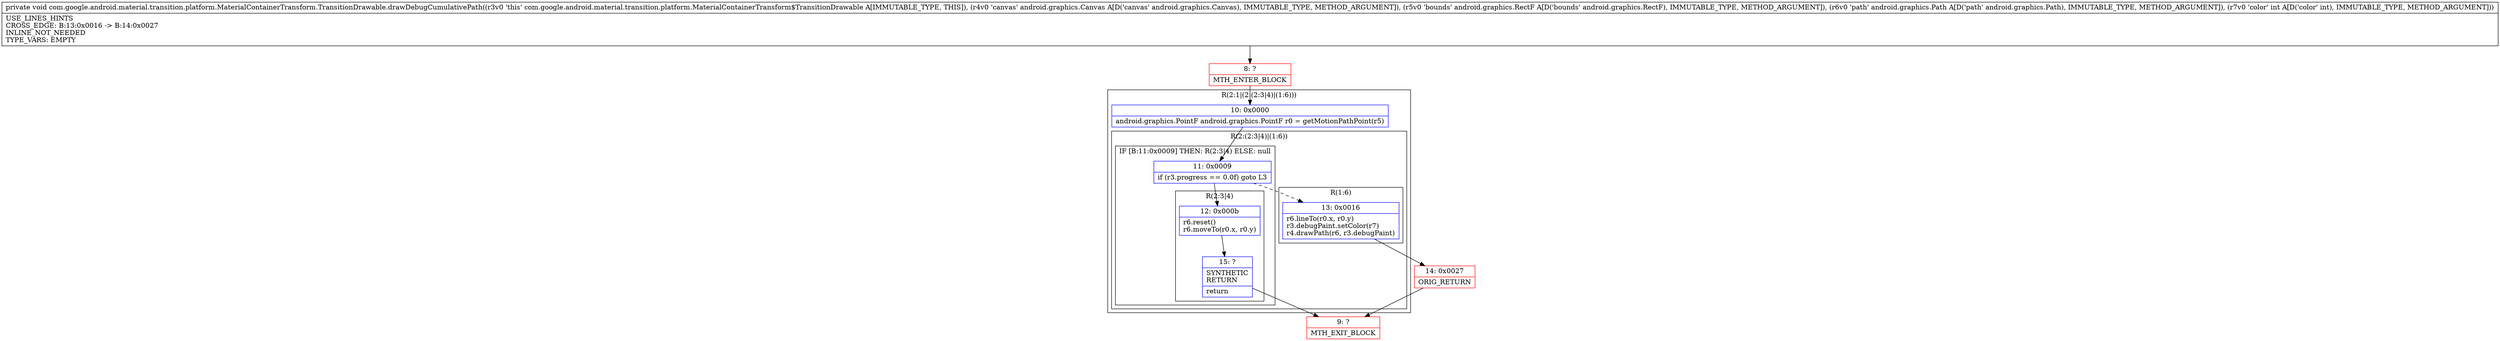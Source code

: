 digraph "CFG forcom.google.android.material.transition.platform.MaterialContainerTransform.TransitionDrawable.drawDebugCumulativePath(Landroid\/graphics\/Canvas;Landroid\/graphics\/RectF;Landroid\/graphics\/Path;I)V" {
subgraph cluster_Region_1339792733 {
label = "R(2:1|(2:(2:3|4)|(1:6)))";
node [shape=record,color=blue];
Node_10 [shape=record,label="{10\:\ 0x0000|android.graphics.PointF android.graphics.PointF r0 = getMotionPathPoint(r5)\l}"];
subgraph cluster_Region_1628697379 {
label = "R(2:(2:3|4)|(1:6))";
node [shape=record,color=blue];
subgraph cluster_IfRegion_692739508 {
label = "IF [B:11:0x0009] THEN: R(2:3|4) ELSE: null";
node [shape=record,color=blue];
Node_11 [shape=record,label="{11\:\ 0x0009|if (r3.progress == 0.0f) goto L3\l}"];
subgraph cluster_Region_1013369684 {
label = "R(2:3|4)";
node [shape=record,color=blue];
Node_12 [shape=record,label="{12\:\ 0x000b|r6.reset()\lr6.moveTo(r0.x, r0.y)\l}"];
Node_15 [shape=record,label="{15\:\ ?|SYNTHETIC\lRETURN\l|return\l}"];
}
}
subgraph cluster_Region_573225133 {
label = "R(1:6)";
node [shape=record,color=blue];
Node_13 [shape=record,label="{13\:\ 0x0016|r6.lineTo(r0.x, r0.y)\lr3.debugPaint.setColor(r7)\lr4.drawPath(r6, r3.debugPaint)\l}"];
}
}
}
Node_8 [shape=record,color=red,label="{8\:\ ?|MTH_ENTER_BLOCK\l}"];
Node_9 [shape=record,color=red,label="{9\:\ ?|MTH_EXIT_BLOCK\l}"];
Node_14 [shape=record,color=red,label="{14\:\ 0x0027|ORIG_RETURN\l}"];
MethodNode[shape=record,label="{private void com.google.android.material.transition.platform.MaterialContainerTransform.TransitionDrawable.drawDebugCumulativePath((r3v0 'this' com.google.android.material.transition.platform.MaterialContainerTransform$TransitionDrawable A[IMMUTABLE_TYPE, THIS]), (r4v0 'canvas' android.graphics.Canvas A[D('canvas' android.graphics.Canvas), IMMUTABLE_TYPE, METHOD_ARGUMENT]), (r5v0 'bounds' android.graphics.RectF A[D('bounds' android.graphics.RectF), IMMUTABLE_TYPE, METHOD_ARGUMENT]), (r6v0 'path' android.graphics.Path A[D('path' android.graphics.Path), IMMUTABLE_TYPE, METHOD_ARGUMENT]), (r7v0 'color' int A[D('color' int), IMMUTABLE_TYPE, METHOD_ARGUMENT]))  | USE_LINES_HINTS\lCROSS_EDGE: B:13:0x0016 \-\> B:14:0x0027\lINLINE_NOT_NEEDED\lTYPE_VARS: EMPTY\l}"];
MethodNode -> Node_8;Node_10 -> Node_11;
Node_11 -> Node_12;
Node_11 -> Node_13[style=dashed];
Node_12 -> Node_15;
Node_15 -> Node_9;
Node_13 -> Node_14;
Node_8 -> Node_10;
Node_14 -> Node_9;
}

